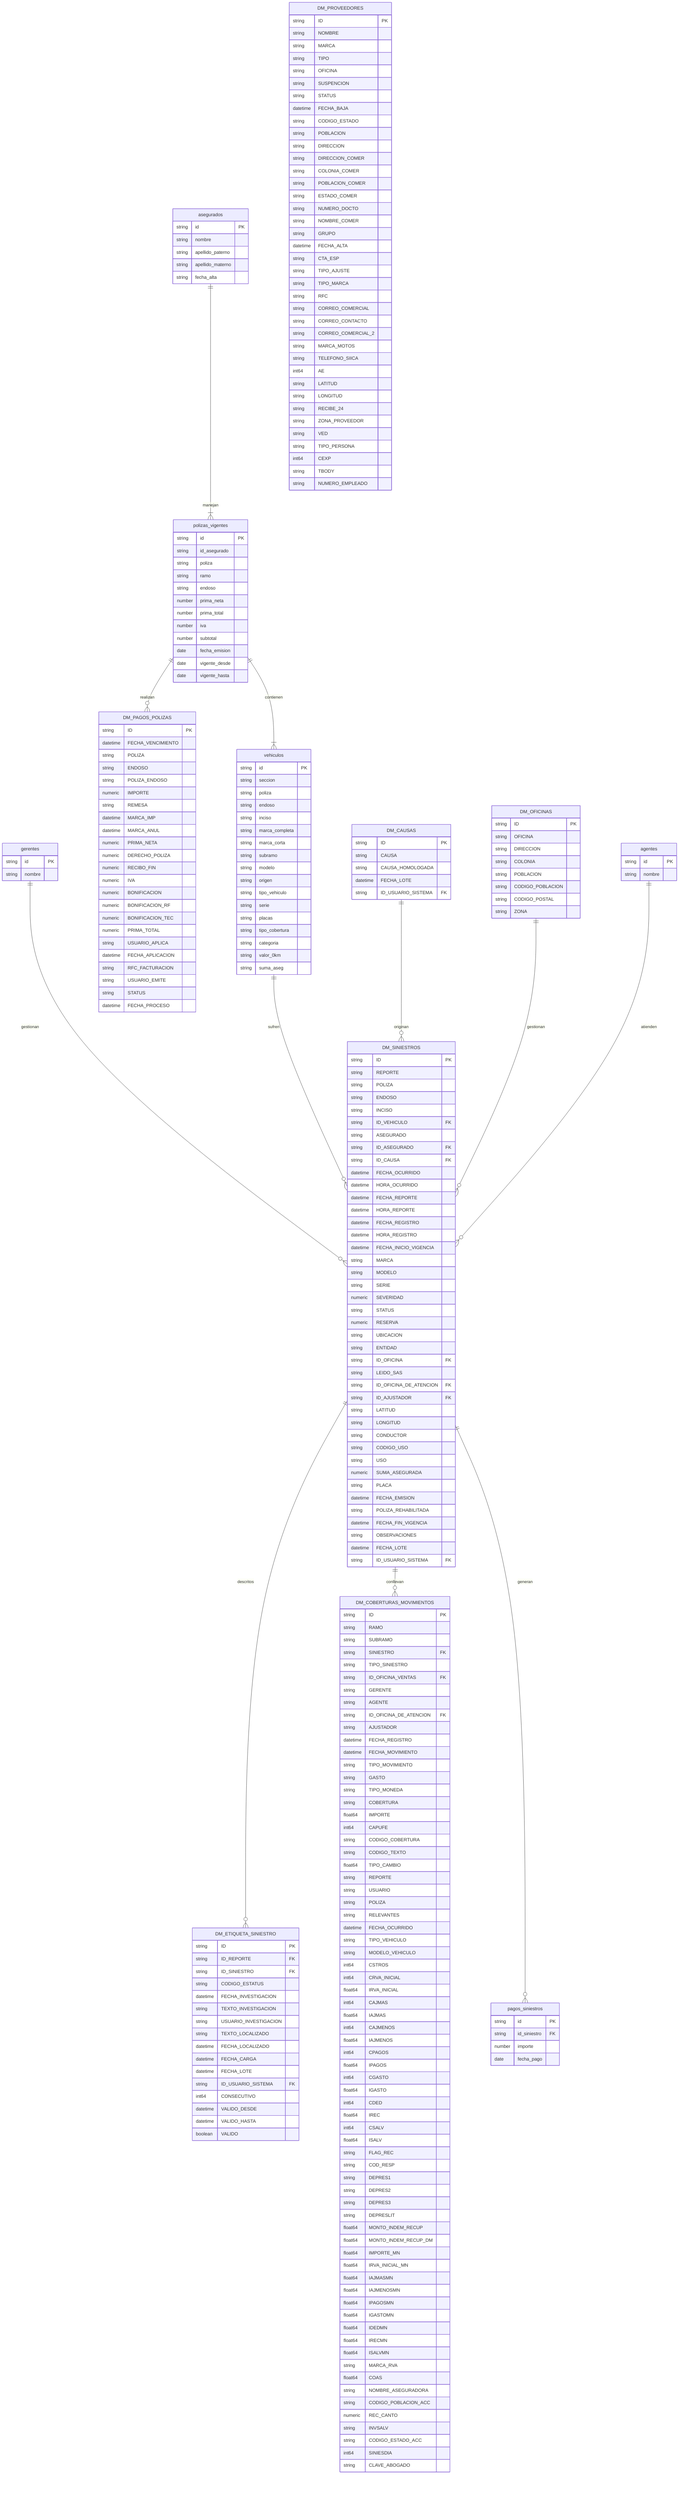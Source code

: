 erDiagram

asegurados ||--|{ polizas_vigentes : manejan

polizas_vigentes ||--|{ vehiculos : contienen

polizas_vigentes ||--o{ DM_PAGOS_POLIZAS : realizan

gerentes ||--o{ DM_SINIESTROS : gestionan

vehiculos ||--o{ DM_SINIESTROS : sufren

DM_CAUSAS ||--o{ DM_SINIESTROS : originan

DM_OFICINAS ||--o{ DM_SINIESTROS : gestionan

agentes ||--o{ DM_SINIESTROS : atienden

DM_SINIESTROS ||--o{ DM_ETIQUETA_SINIESTRO : descritos

DM_SINIESTROS ||--o{ DM_COBERTURAS_MOVIMIENTOS : conllevan

DM_SINIESTROS ||--o{ pagos_siniestros : generan

DM_PROVEEDORES {
    string ID PK
    string NOMBRE
    string MARCA
    string TIPO
    string OFICINA
    string SUSPENCION
    string STATUS
    datetime FECHA_BAJA
    string CODIGO_ESTADO
    string POBLACION
    string DIRECCION
    string DIRECCION_COMER
    string COLONIA_COMER
    string POBLACION_COMER
    string ESTADO_COMER
    string NUMERO_DOCTO
    string NOMBRE_COMER
    string GRUPO
    datetime FECHA_ALTA
    string CTA_ESP
    string TIPO_AJUSTE
    string TIPO_MARCA
    string RFC
    string CORREO_COMERCIAL
    string CORREO_CONTACTO
    string CORREO_COMERCIAL_2
    string MARCA_MOTOS
    string TELEFONO_SIICA
    int64 AE
    string LATITUD
    string LONGITUD
    string RECIBE_24
    string ZONA_PROVEEDOR
    string VED
    string TIPO_PERSONA
    int64 CEXP
    string TBODY
    string NUMERO_EMPLEADO
}

asegurados {
    string id PK
    string nombre
    string apellido_paterno
    string apellido_materno
    string fecha_alta
}

polizas_vigentes {
    string id PK
    string id_asegurado
    string poliza
    string ramo
    string endoso
    number prima_neta
    number prima_total
    number iva
    number subtotal
    date fecha_emision
    date vigente_desde
    date vigente_hasta
}

DM_PAGOS_POLIZAS {
    string ID PK
    datetime FECHA_VENCIMIENTO
    string POLIZA
    string ENDOSO
    string POLIZA_ENDOSO
    numeric IMPORTE
    string REMESA
    datetime MARCA_IMP
    datetime MARCA_ANUL
    numeric PRIMA_NETA
    numeric DERECHO_POLIZA
    numeric RECIBO_FIN
    numeric IVA
    numeric BONIFICACION
    numeric BONIFICACION_RF
    numeric BONIFICACION_TEC
    numeric PRIMA_TOTAL
    string USUARIO_APLICA
    datetime FECHA_APLICACION
    string RFC_FACTURACION
    string USUARIO_EMITE
    string STATUS
    datetime FECHA_PROCESO
}


vehiculos {
    string id PK
    string seccion
    string poliza
    string endoso
    string inciso
    string marca_completa
    string marca_corta
    string subramo
    string modelo
    string origen
    string tipo_vehiculo
    string serie
    string placas
    string tipo_cobertura
    string categoria
    string valor_0km
    string suma_aseg
}


DM_CAUSAS {
    string ID PK
    string CAUSA
    string CAUSA_HOMOLOGADA
    datetime FECHA_LOTE
    string ID_USUARIO_SISTEMA FK
}


DM_ETIQUETA_SINIESTRO {
    string ID PK
    string ID_REPORTE FK
    string ID_SINIESTRO FK
    string CODIGO_ESTATUS
    datetime FECHA_INVESTIGACION
    string TEXTO_INVESTIGACION
    string USUARIO_INVESTIGACION
    string TEXTO_LOCALIZADO
    datetime FECHA_LOCALIZADO
    datetime FECHA_CARGA
    datetime FECHA_LOTE
    string ID_USUARIO_SISTEMA FK
    int64 CONSECUTIVO
    datetime VALIDO_DESDE
    datetime VALIDO_HASTA
    boolean VALIDO
}


DM_COBERTURAS_MOVIMIENTOS {
    string ID PK
    string RAMO
    string SUBRAMO
    string SINIESTRO FK
    string TIPO_SINIESTRO
    string ID_OFICINA_VENTAS FK
    string GERENTE
    string AGENTE
    string ID_OFICINA_DE_ATENCION FK
    string AJUSTADOR
    datetime FECHA_REGISTRO
    datetime FECHA_MOVIMIENTO
    string TIPO_MOVIMIENTO
    string GASTO
    string TIPO_MONEDA
    string COBERTURA
    float64 IMPORTE
    int64 CAPUFE
    string CODIGO_COBERTURA
    string CODIGO_TEXTO
    float64 TIPO_CAMBIO
    string REPORTE
    string USUARIO
    string POLIZA
    string RELEVANTES
    datetime FECHA_OCURRIDO
    string TIPO_VEHICULO
    string MODELO_VEHICULO
    int64 CSTROS
    int64 CRVA_INICIAL
    float64 IRVA_INICIAL
    int64 CAJMAS
    float64 IAJMAS
    int64 CAJMENOS
    float64 IAJMENOS
    int64 CPAGOS
    float64 IPAGOS
    int64 CGASTO
    float64 IGASTO
    int64 CDED
    float64 IREC
    int64 CSALV
    float64 ISALV
    string FLAG_REC
    string COD_RESP
    string DEPRES1
    string DEPRES2
    string DEPRES3
    string DEPRESLIT
    float64 MONTO_INDEM_RECUP
    float64 MONTO_INDEM_RECUP_DM
    float64 IMPORTE_MN
    float64 IRVA_INICIAL_MN
    float64 IAJMASMN
    float64 IAJMENOSMN
    float64 IPAGOSMN
    float64 IGASTOMN
    float64 IDEDMN
    float64 IRECMN
    float64 ISALVMN
    string MARCA_RVA
    float64 COAS
    string NOMBRE_ASEGURADORA
    string CODIGO_POBLACION_ACC
    numeric REC_CANTO
    string INVSALV
    string CODIGO_ESTADO_ACC
    int64 SINIESDIA
    string CLAVE_ABOGADO
}

%% PENDIENTE
%%DM_CAUSA_COBERTURA {
%%    string REGLA
%%    string CAUSAS
%%    string COBERTURA
%%    string CODIGO_COBERTURA
%%    datetime FECHA_LOTE
%%    string ID_USUARIO_SISTEMA FK
%%}

pagos_siniestros {
    string id PK
    string id_siniestro FK
    number importe
    date fecha_pago
}

gerentes {
    string id PK
    string nombre
}

DM_OFICINAS {
    string ID PK
    string OFICINA
    string DIRECCION
    string COLONIA
    string POBLACION
    string CODIGO_POBLACION
    string CODIGO_POSTAL
    string ZONA
}

DM_SINIESTROS {
    string ID PK
    string REPORTE
    string POLIZA
    string ENDOSO
    string INCISO
    string ID_VEHICULO FK
    string ASEGURADO
    string ID_ASEGURADO FK
    string ID_CAUSA FK
    datetime FECHA_OCURRIDO
    datetime HORA_OCURRIDO
    datetime FECHA_REPORTE
    datetime HORA_REPORTE
    datetime FECHA_REGISTRO
    datetime HORA_REGISTRO
    datetime FECHA_INICIO_VIGENCIA
    string MARCA
    string MODELO
    string SERIE
    numeric SEVERIDAD
    string STATUS
    numeric RESERVA
    string UBICACION
    string ENTIDAD
    string ID_OFICINA FK
    string LEIDO_SAS
    string ID_OFICINA_DE_ATENCION FK
    string ID_AJUSTADOR FK
    string LATITUD
    string LONGITUD
    string CONDUCTOR
    string CODIGO_USO
    string USO
    numeric SUMA_ASEGURADA
    string PLACA
    datetime FECHA_EMISION
    string POLIZA_REHABILITADA
    datetime FECHA_FIN_VIGENCIA
    string OBSERVACIONES
    datetime FECHA_LOTE
    string ID_USUARIO_SISTEMA FK
}

agentes {
    string id PK
    string nombre
}